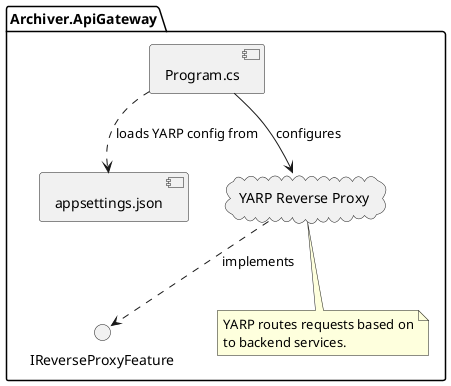 @startuml
skinparam classAttributeIconSize 0

package "Archiver.ApiGateway" {
    component [Program.cs]
    component [appsettings.json]

    [Program.cs] ..> [appsettings.json] : loads YARP config from

    cloud "YARP Reverse Proxy" as YARP {
        [Program.cs] --> YARP : configures
    }

    interface IReverseProxyFeature
    YARP ..> IReverseProxyFeature : implements

    note as N1
        YARP routes requests based on
        'ReverseProxy' section in appsettings.json
        to backend services.
    end note
    YARP .. N1
}
@enduml
